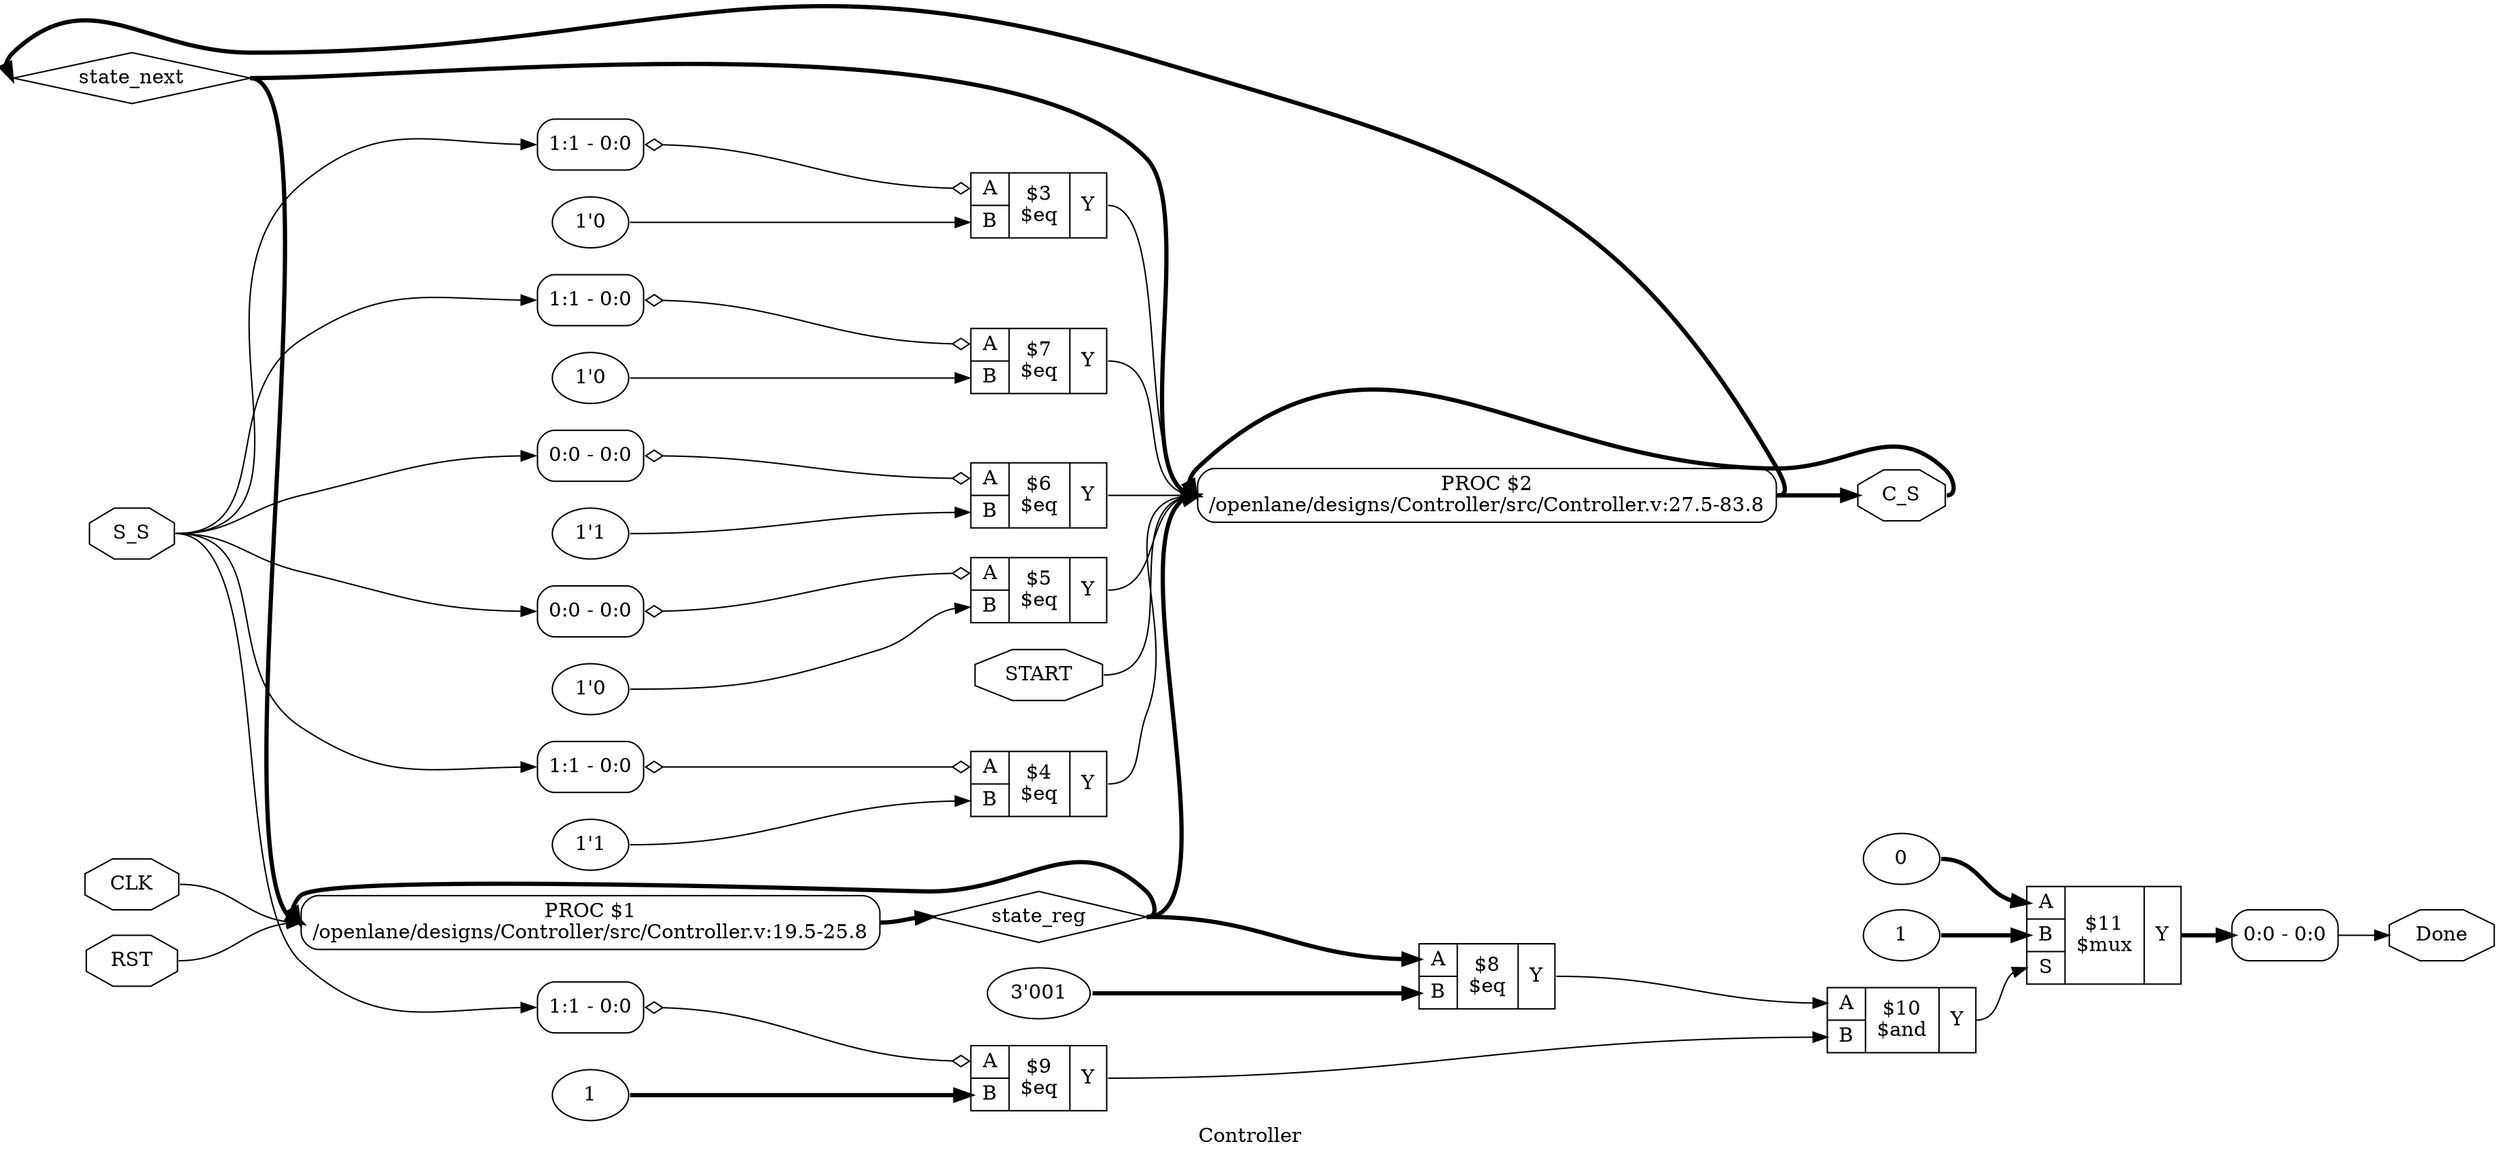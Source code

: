 digraph "Controller" {
label="Controller";
rankdir="LR";
remincross=true;
n27 [ shape=diamond, label="state_next", color="black", fontcolor="black" ];
n28 [ shape=diamond, label="state_reg", color="black", fontcolor="black" ];
n29 [ shape=octagon, label="Done", color="black", fontcolor="black" ];
n30 [ shape=octagon, label="C_S", color="black", fontcolor="black" ];
n31 [ shape=octagon, label="RST", color="black", fontcolor="black" ];
n32 [ shape=octagon, label="CLK", color="black", fontcolor="black" ];
n33 [ shape=octagon, label="S_S", color="black", fontcolor="black" ];
n34 [ shape=octagon, label="START", color="black", fontcolor="black" ];
v0 [ label="1" ];
v1 [ label="0" ];
c39 [ shape=record, label="{{<p35> A|<p36> B|<p37> S}|$11\n$mux|{<p38> Y}}" ];
c40 [ shape=record, label="{{<p35> A|<p36> B}|$10\n$and|{<p38> Y}}" ];
v2 [ label="1" ];
c41 [ shape=record, label="{{<p35> A|<p36> B}|$9\n$eq|{<p38> Y}}" ];
x3 [ shape=record, style=rounded, label="<s0> 1:1 - 0:0 " ];
x3:e -> c41:p35:w [arrowhead=odiamond, arrowtail=odiamond, dir=both, color="black", label=""];
v4 [ label="3'001" ];
c42 [ shape=record, label="{{<p35> A|<p36> B}|$8\n$eq|{<p38> Y}}" ];
v5 [ label="1'0" ];
c43 [ shape=record, label="{{<p35> A|<p36> B}|$7\n$eq|{<p38> Y}}" ];
x6 [ shape=record, style=rounded, label="<s0> 1:1 - 0:0 " ];
x6:e -> c43:p35:w [arrowhead=odiamond, arrowtail=odiamond, dir=both, color="black", label=""];
v7 [ label="1'1" ];
c44 [ shape=record, label="{{<p35> A|<p36> B}|$6\n$eq|{<p38> Y}}" ];
x8 [ shape=record, style=rounded, label="<s0> 0:0 - 0:0 " ];
x8:e -> c44:p35:w [arrowhead=odiamond, arrowtail=odiamond, dir=both, color="black", label=""];
v9 [ label="1'0" ];
c45 [ shape=record, label="{{<p35> A|<p36> B}|$5\n$eq|{<p38> Y}}" ];
x10 [ shape=record, style=rounded, label="<s0> 0:0 - 0:0 " ];
x10:e -> c45:p35:w [arrowhead=odiamond, arrowtail=odiamond, dir=both, color="black", label=""];
v11 [ label="1'1" ];
c46 [ shape=record, label="{{<p35> A|<p36> B}|$4\n$eq|{<p38> Y}}" ];
x12 [ shape=record, style=rounded, label="<s0> 1:1 - 0:0 " ];
x12:e -> c46:p35:w [arrowhead=odiamond, arrowtail=odiamond, dir=both, color="black", label=""];
v13 [ label="1'0" ];
c47 [ shape=record, label="{{<p35> A|<p36> B}|$3\n$eq|{<p38> Y}}" ];
x14 [ shape=record, style=rounded, label="<s0> 1:1 - 0:0 " ];
x14:e -> c47:p35:w [arrowhead=odiamond, arrowtail=odiamond, dir=both, color="black", label=""];
p15 [shape=box, style=rounded, label="PROC $2\n/openlane/designs/Controller/src/Controller.v:27.5-83.8"];
p16 [shape=box, style=rounded, label="PROC $1\n/openlane/designs/Controller/src/Controller.v:19.5-25.8"];
x17 [ shape=record, style=rounded, label="<s0> 0:0 - 0:0 " ];
c39:p38:e -> x17:s0:w [color="black", style="setlinewidth(3)", label=""];
c44:p38:e -> p15:w [color="black", label=""];
c45:p38:e -> p15:w [color="black", label=""];
c46:p38:e -> p15:w [color="black", label=""];
c47:p38:e -> p15:w [color="black", label=""];
c40:p38:e -> c39:p37:w [color="black", label=""];
p15:e -> n27:w [color="black", style="setlinewidth(3)", label=""];
n27:e -> p15:w [color="black", style="setlinewidth(3)", label=""];
n27:e -> p16:w [color="black", style="setlinewidth(3)", label=""];
p16:e -> n28:w [color="black", style="setlinewidth(3)", label=""];
n28:e -> c42:p35:w [color="black", style="setlinewidth(3)", label=""];
n28:e -> p15:w [color="black", style="setlinewidth(3)", label=""];
n28:e -> p16:w [color="black", style="setlinewidth(3)", label=""];
x17:e -> n29:w [color="black", label=""];
c41:p38:e -> c40:p36:w [color="black", label=""];
p15:e -> n30:w [color="black", style="setlinewidth(3)", label=""];
n30:e -> p15:w [color="black", style="setlinewidth(3)", label=""];
n31:e -> p16:w [color="black", label=""];
n32:e -> p16:w [color="black", label=""];
n33:e -> x10:s0:w [color="black", label=""];
n33:e -> x12:s0:w [color="black", label=""];
n33:e -> x14:s0:w [color="black", label=""];
n33:e -> x3:s0:w [color="black", label=""];
n33:e -> x6:s0:w [color="black", label=""];
n33:e -> x8:s0:w [color="black", label=""];
n34:e -> p15:w [color="black", label=""];
c42:p38:e -> c40:p35:w [color="black", label=""];
c43:p38:e -> p15:w [color="black", label=""];
v0:e -> c39:p36:w [color="black", style="setlinewidth(3)", label=""];
v1:e -> c39:p35:w [color="black", style="setlinewidth(3)", label=""];
v11:e -> c46:p36:w [color="black", label=""];
v13:e -> c47:p36:w [color="black", label=""];
v2:e -> c41:p36:w [color="black", style="setlinewidth(3)", label=""];
v4:e -> c42:p36:w [color="black", style="setlinewidth(3)", label=""];
v5:e -> c43:p36:w [color="black", label=""];
v7:e -> c44:p36:w [color="black", label=""];
v9:e -> c45:p36:w [color="black", label=""];
}
